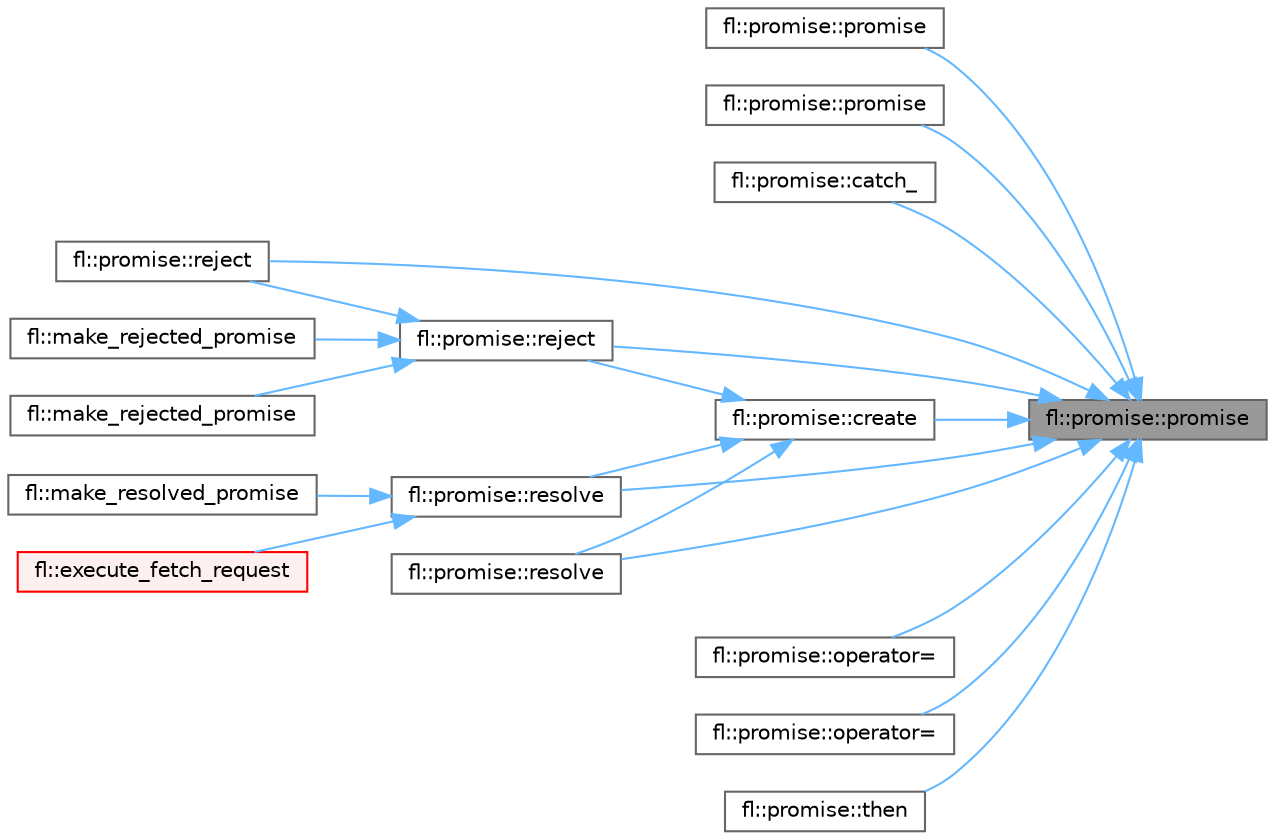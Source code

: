 digraph "fl::promise::promise"
{
 // INTERACTIVE_SVG=YES
 // LATEX_PDF_SIZE
  bgcolor="transparent";
  edge [fontname=Helvetica,fontsize=10,labelfontname=Helvetica,labelfontsize=10];
  node [fontname=Helvetica,fontsize=10,shape=box,height=0.2,width=0.4];
  rankdir="RL";
  Node1 [id="Node000001",label="fl::promise::promise",height=0.2,width=0.4,color="gray40", fillcolor="grey60", style="filled", fontcolor="black",tooltip="Default constructor - creates invalid promise."];
  Node1 -> Node2 [id="edge1_Node000001_Node000002",dir="back",color="steelblue1",style="solid",tooltip=" "];
  Node2 [id="Node000002",label="fl::promise::promise",height=0.2,width=0.4,color="grey40", fillcolor="white", style="filled",URL="$d1/d21/classfl_1_1promise_a0cce1ec8f5d8bf7d546d8709d8bc7ff7.html#a0cce1ec8f5d8bf7d546d8709d8bc7ff7",tooltip="Copy constructor (promises are now copyable via shared implementation)"];
  Node1 -> Node3 [id="edge2_Node000001_Node000003",dir="back",color="steelblue1",style="solid",tooltip=" "];
  Node3 [id="Node000003",label="fl::promise::promise",height=0.2,width=0.4,color="grey40", fillcolor="white", style="filled",URL="$d1/d21/classfl_1_1promise_a37af20cb11860707823946a24671204a.html#a37af20cb11860707823946a24671204a",tooltip="Move constructor."];
  Node1 -> Node4 [id="edge3_Node000001_Node000004",dir="back",color="steelblue1",style="solid",tooltip=" "];
  Node4 [id="Node000004",label="fl::promise::catch_",height=0.2,width=0.4,color="grey40", fillcolor="white", style="filled",URL="$d1/d21/classfl_1_1promise_a29ec0450db3375d4df384ce5c16def5b.html#a29ec0450db3375d4df384ce5c16def5b",tooltip="Register error callback - returns reference for chaining."];
  Node1 -> Node5 [id="edge4_Node000001_Node000005",dir="back",color="steelblue1",style="solid",tooltip=" "];
  Node5 [id="Node000005",label="fl::promise::create",height=0.2,width=0.4,color="grey40", fillcolor="white", style="filled",URL="$d1/d21/classfl_1_1promise_a06ac99cdb6ae08a992c049504a395f06.html#a06ac99cdb6ae08a992c049504a395f06",tooltip="Create a pending promise."];
  Node5 -> Node6 [id="edge5_Node000005_Node000006",dir="back",color="steelblue1",style="solid",tooltip=" "];
  Node6 [id="Node000006",label="fl::promise::reject",height=0.2,width=0.4,color="grey40", fillcolor="white", style="filled",URL="$d1/d21/classfl_1_1promise_a40828f23712ac6dbabc9cd2f7d7634b6.html#a40828f23712ac6dbabc9cd2f7d7634b6",tooltip="Create a rejected promise with error."];
  Node6 -> Node7 [id="edge6_Node000006_Node000007",dir="back",color="steelblue1",style="solid",tooltip=" "];
  Node7 [id="Node000007",label="fl::make_rejected_promise",height=0.2,width=0.4,color="grey40", fillcolor="white", style="filled",URL="$d4/d36/namespacefl_aa8ba9adac097cc1e555a10bb31fb26d2.html#aa8ba9adac097cc1e555a10bb31fb26d2",tooltip="Convenience function to create a rejected promise (const char* overload)"];
  Node6 -> Node8 [id="edge7_Node000006_Node000008",dir="back",color="steelblue1",style="solid",tooltip=" "];
  Node8 [id="Node000008",label="fl::make_rejected_promise",height=0.2,width=0.4,color="grey40", fillcolor="white", style="filled",URL="$d4/d36/namespacefl_acede2a4bd76cfec481b34ef8d266b80e.html#acede2a4bd76cfec481b34ef8d266b80e",tooltip="Convenience function to create a rejected promise."];
  Node6 -> Node9 [id="edge8_Node000006_Node000009",dir="back",color="steelblue1",style="solid",tooltip=" "];
  Node9 [id="Node000009",label="fl::promise::reject",height=0.2,width=0.4,color="grey40", fillcolor="white", style="filled",URL="$d1/d21/classfl_1_1promise_ad3f1732ddc0bc7d3f0d4a6d43725e985.html#ad3f1732ddc0bc7d3f0d4a6d43725e985",tooltip="Create a rejected promise with error message."];
  Node5 -> Node10 [id="edge9_Node000005_Node000010",dir="back",color="steelblue1",style="solid",tooltip=" "];
  Node10 [id="Node000010",label="fl::promise::resolve",height=0.2,width=0.4,color="grey40", fillcolor="white", style="filled",URL="$d1/d21/classfl_1_1promise_a3e0fb912621e186951d09a10640f407b.html#a3e0fb912621e186951d09a10640f407b",tooltip="Create a resolved promise with value."];
  Node10 -> Node11 [id="edge10_Node000010_Node000011",dir="back",color="steelblue1",style="solid",tooltip=" "];
  Node11 [id="Node000011",label="fl::execute_fetch_request",height=0.2,width=0.4,color="red", fillcolor="#FFF0F0", style="filled",URL="$d4/d36/namespacefl_a614354323511a444f4f3d295d6a41db8.html#a614354323511a444f4f3d295d6a41db8",tooltip="Internal helper to execute a fetch request and return a promise."];
  Node10 -> Node25 [id="edge11_Node000010_Node000025",dir="back",color="steelblue1",style="solid",tooltip=" "];
  Node25 [id="Node000025",label="fl::make_resolved_promise",height=0.2,width=0.4,color="grey40", fillcolor="white", style="filled",URL="$d4/d36/namespacefl_a50da6c7601ccf62e8c9c47a92a646cc4.html#a50da6c7601ccf62e8c9c47a92a646cc4",tooltip="Convenience function to create a resolved promise."];
  Node5 -> Node26 [id="edge12_Node000005_Node000026",dir="back",color="steelblue1",style="solid",tooltip=" "];
  Node26 [id="Node000026",label="fl::promise::resolve",height=0.2,width=0.4,color="grey40", fillcolor="white", style="filled",URL="$d1/d21/classfl_1_1promise_aab796029d311b31bcb2b818ce8f4f89a.html#aab796029d311b31bcb2b818ce8f4f89a",tooltip="Create a resolved promise with value (move version)"];
  Node1 -> Node27 [id="edge13_Node000001_Node000027",dir="back",color="steelblue1",style="solid",tooltip=" "];
  Node27 [id="Node000027",label="fl::promise::operator=",height=0.2,width=0.4,color="grey40", fillcolor="white", style="filled",URL="$d1/d21/classfl_1_1promise_a93655ce9aedf5d2f57f015dc61aa0d20.html#a93655ce9aedf5d2f57f015dc61aa0d20",tooltip="Copy assignment operator."];
  Node1 -> Node28 [id="edge14_Node000001_Node000028",dir="back",color="steelblue1",style="solid",tooltip=" "];
  Node28 [id="Node000028",label="fl::promise::operator=",height=0.2,width=0.4,color="grey40", fillcolor="white", style="filled",URL="$d1/d21/classfl_1_1promise_a8cf4d1a2b88247968f98f07a2bce5be6.html#a8cf4d1a2b88247968f98f07a2bce5be6",tooltip="Move assignment operator."];
  Node1 -> Node6 [id="edge15_Node000001_Node000006",dir="back",color="steelblue1",style="solid",tooltip=" "];
  Node1 -> Node9 [id="edge16_Node000001_Node000009",dir="back",color="steelblue1",style="solid",tooltip=" "];
  Node1 -> Node10 [id="edge17_Node000001_Node000010",dir="back",color="steelblue1",style="solid",tooltip=" "];
  Node1 -> Node26 [id="edge18_Node000001_Node000026",dir="back",color="steelblue1",style="solid",tooltip=" "];
  Node1 -> Node29 [id="edge19_Node000001_Node000029",dir="back",color="steelblue1",style="solid",tooltip=" "];
  Node29 [id="Node000029",label="fl::promise::then",height=0.2,width=0.4,color="grey40", fillcolor="white", style="filled",URL="$d1/d21/classfl_1_1promise_ae10342734273b14abe3ba660f1a713ce.html#ae10342734273b14abe3ba660f1a713ce",tooltip="Register success callback - returns reference for chaining."];
}
